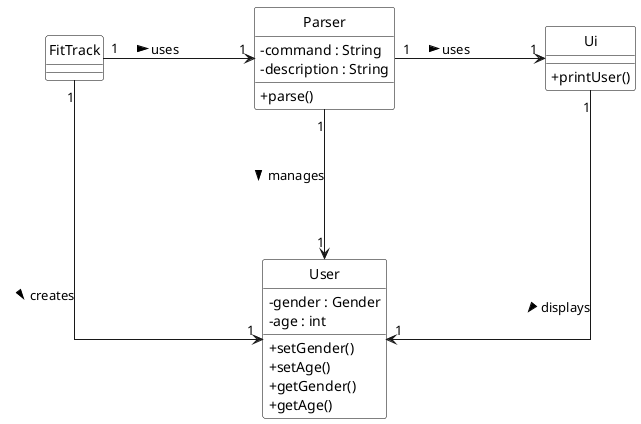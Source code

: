 @startuml
' Use right-angle straight lines for relationships
skinparam linetype ortho
skinparam nodesep 150
skinparam ranksep 150
hide circle
skinparam classAttributeIconSize 0
skinparam classBackgroundColor White
skinparam classBorderColor Black

' Define classes
class FitTrack {
}

class Parser {
    -command : String
    -description : String
    +parse()
}

class Ui {
    +printUser()
}

class User {
    -gender : Gender
    -age : int
    +setGender()
    +setAge()
    +getGender()
    +getAge()
}

' Define relationships with right-angle arrows
FitTrack "1" -> "1" Parser : uses >
FitTrack "1" --> "1" User : creates >

Parser "1" -> "1" Ui : uses >
Parser "1" --> "1" User : manages >

Ui "1" --> "1" User : displays >

@enduml
